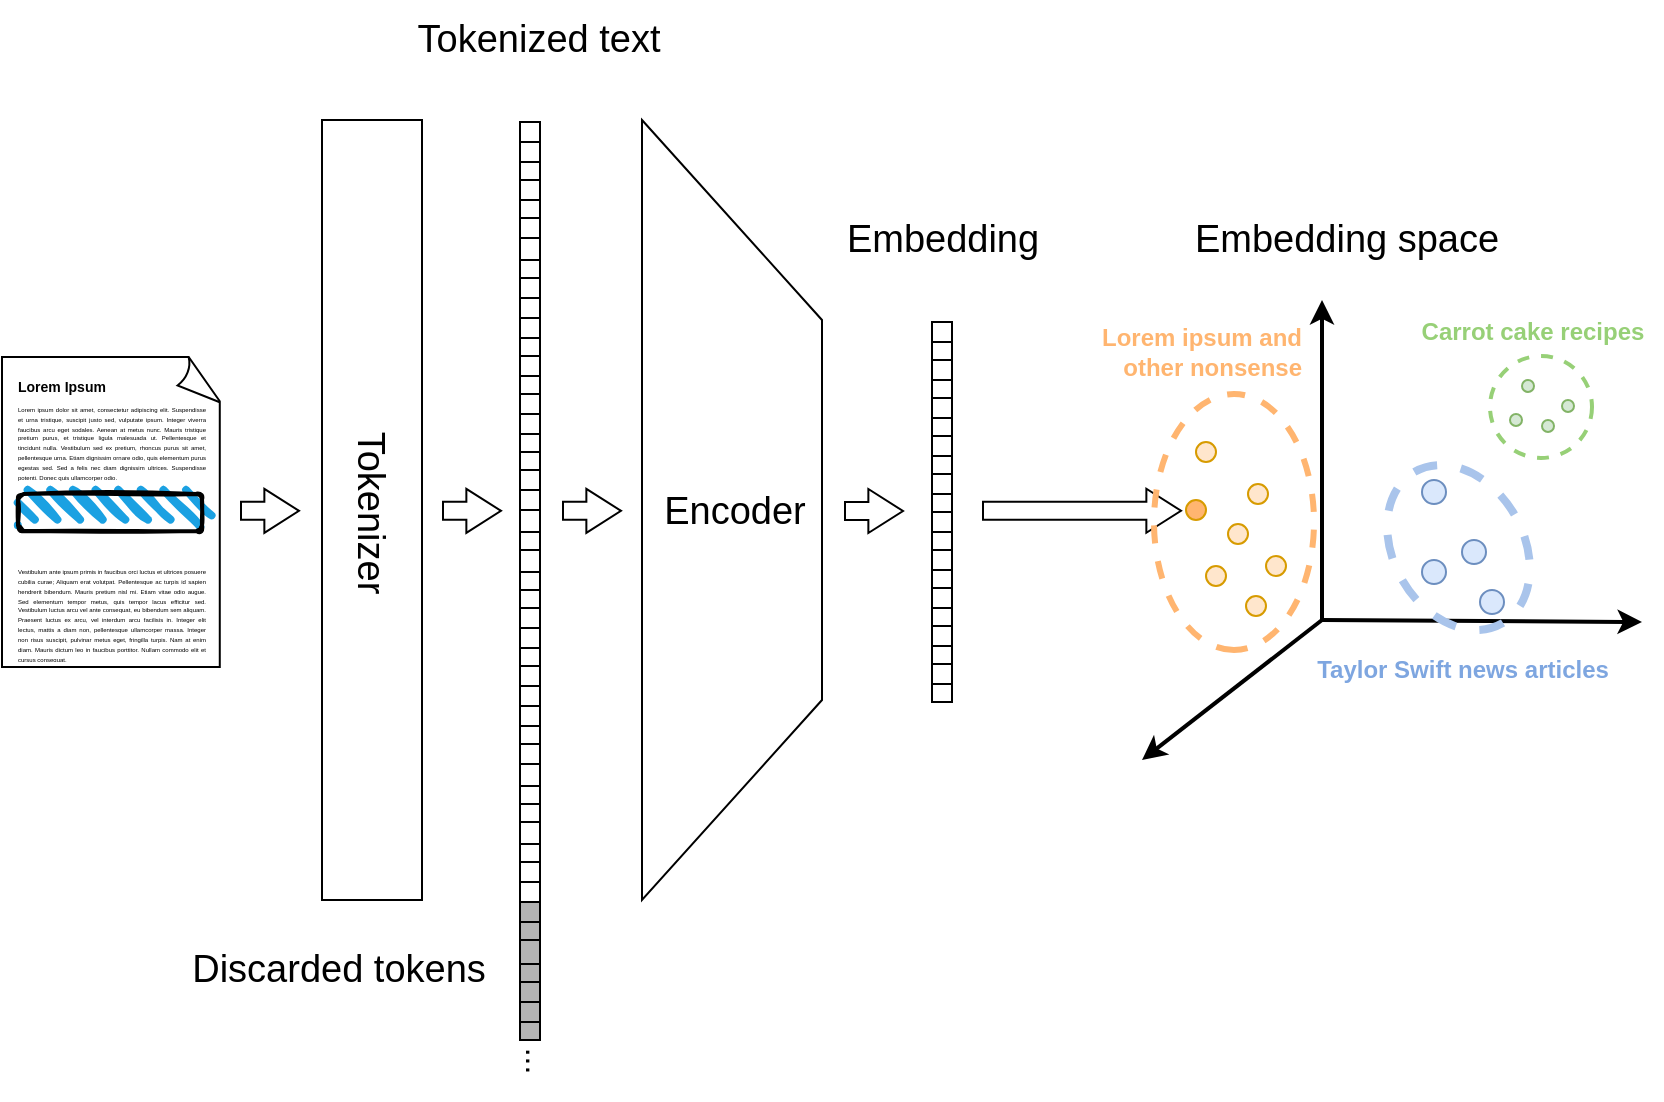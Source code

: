 <mxfile version="28.2.1">
  <diagram name="Page-1" id="63RkQB6hJiAMp5PNXHpP">
    <mxGraphModel dx="1408" dy="1123" grid="1" gridSize="10" guides="1" tooltips="1" connect="1" arrows="1" fold="1" page="1" pageScale="1" pageWidth="980" pageHeight="690" math="0" shadow="0">
      <root>
        <mxCell id="0" />
        <mxCell id="1" parent="0" />
        <mxCell id="D6EPefc00M1v3JbbzIcs-1" value="" style="shape=trapezoid;perimeter=trapezoidPerimeter;whiteSpace=wrap;html=1;fixedSize=1;rotation=90;size=100;" parent="1" vertex="1">
          <mxGeometry x="210" y="240" width="390" height="90" as="geometry" />
        </mxCell>
        <mxCell id="D6EPefc00M1v3JbbzIcs-21" value="" style="shape=table;startSize=0;container=1;collapsible=0;childLayout=tableLayout;" parent="1" vertex="1">
          <mxGeometry x="505" y="191" width="10" height="190" as="geometry" />
        </mxCell>
        <mxCell id="D6EPefc00M1v3JbbzIcs-22" value="" style="shape=tableRow;horizontal=0;startSize=0;swimlaneHead=0;swimlaneBody=0;strokeColor=inherit;top=0;left=0;bottom=0;right=0;collapsible=0;dropTarget=0;fillColor=none;points=[[0,0.5],[1,0.5]];portConstraint=eastwest;" parent="D6EPefc00M1v3JbbzIcs-21" vertex="1">
          <mxGeometry width="10" height="10" as="geometry" />
        </mxCell>
        <mxCell id="D6EPefc00M1v3JbbzIcs-23" value="" style="shape=partialRectangle;html=1;whiteSpace=wrap;connectable=0;strokeColor=inherit;overflow=hidden;fillColor=none;top=0;left=0;bottom=0;right=0;pointerEvents=1;" parent="D6EPefc00M1v3JbbzIcs-22" vertex="1">
          <mxGeometry width="10" height="10" as="geometry">
            <mxRectangle width="10" height="10" as="alternateBounds" />
          </mxGeometry>
        </mxCell>
        <mxCell id="D6EPefc00M1v3JbbzIcs-24" value="" style="shape=tableRow;horizontal=0;startSize=0;swimlaneHead=0;swimlaneBody=0;strokeColor=inherit;top=0;left=0;bottom=0;right=0;collapsible=0;dropTarget=0;fillColor=none;points=[[0,0.5],[1,0.5]];portConstraint=eastwest;" parent="D6EPefc00M1v3JbbzIcs-21" vertex="1">
          <mxGeometry y="10" width="10" height="9" as="geometry" />
        </mxCell>
        <mxCell id="D6EPefc00M1v3JbbzIcs-25" value="" style="shape=partialRectangle;html=1;whiteSpace=wrap;connectable=0;strokeColor=inherit;overflow=hidden;fillColor=none;top=0;left=0;bottom=0;right=0;pointerEvents=1;" parent="D6EPefc00M1v3JbbzIcs-24" vertex="1">
          <mxGeometry width="10" height="9" as="geometry">
            <mxRectangle width="10" height="9" as="alternateBounds" />
          </mxGeometry>
        </mxCell>
        <mxCell id="D6EPefc00M1v3JbbzIcs-26" value="" style="shape=tableRow;horizontal=0;startSize=0;swimlaneHead=0;swimlaneBody=0;strokeColor=inherit;top=0;left=0;bottom=0;right=0;collapsible=0;dropTarget=0;fillColor=none;points=[[0,0.5],[1,0.5]];portConstraint=eastwest;" parent="D6EPefc00M1v3JbbzIcs-21" vertex="1">
          <mxGeometry y="19" width="10" height="10" as="geometry" />
        </mxCell>
        <mxCell id="D6EPefc00M1v3JbbzIcs-27" value="" style="shape=partialRectangle;html=1;whiteSpace=wrap;connectable=0;strokeColor=inherit;overflow=hidden;fillColor=none;top=0;left=0;bottom=0;right=0;pointerEvents=1;" parent="D6EPefc00M1v3JbbzIcs-26" vertex="1">
          <mxGeometry width="10" height="10" as="geometry">
            <mxRectangle width="10" height="10" as="alternateBounds" />
          </mxGeometry>
        </mxCell>
        <mxCell id="D6EPefc00M1v3JbbzIcs-28" value="" style="shape=tableRow;horizontal=0;startSize=0;swimlaneHead=0;swimlaneBody=0;strokeColor=inherit;top=0;left=0;bottom=0;right=0;collapsible=0;dropTarget=0;fillColor=none;points=[[0,0.5],[1,0.5]];portConstraint=eastwest;" parent="D6EPefc00M1v3JbbzIcs-21" vertex="1">
          <mxGeometry y="29" width="10" height="9" as="geometry" />
        </mxCell>
        <mxCell id="D6EPefc00M1v3JbbzIcs-29" value="" style="shape=partialRectangle;html=1;whiteSpace=wrap;connectable=0;strokeColor=inherit;overflow=hidden;fillColor=none;top=0;left=0;bottom=0;right=0;pointerEvents=1;" parent="D6EPefc00M1v3JbbzIcs-28" vertex="1">
          <mxGeometry width="10" height="9" as="geometry">
            <mxRectangle width="10" height="9" as="alternateBounds" />
          </mxGeometry>
        </mxCell>
        <mxCell id="D6EPefc00M1v3JbbzIcs-30" value="" style="shape=tableRow;horizontal=0;startSize=0;swimlaneHead=0;swimlaneBody=0;strokeColor=inherit;top=0;left=0;bottom=0;right=0;collapsible=0;dropTarget=0;fillColor=none;points=[[0,0.5],[1,0.5]];portConstraint=eastwest;" parent="D6EPefc00M1v3JbbzIcs-21" vertex="1">
          <mxGeometry y="38" width="10" height="10" as="geometry" />
        </mxCell>
        <mxCell id="D6EPefc00M1v3JbbzIcs-31" value="" style="shape=partialRectangle;html=1;whiteSpace=wrap;connectable=0;strokeColor=inherit;overflow=hidden;fillColor=none;top=0;left=0;bottom=0;right=0;pointerEvents=1;" parent="D6EPefc00M1v3JbbzIcs-30" vertex="1">
          <mxGeometry width="10" height="10" as="geometry">
            <mxRectangle width="10" height="10" as="alternateBounds" />
          </mxGeometry>
        </mxCell>
        <mxCell id="D6EPefc00M1v3JbbzIcs-32" value="" style="shape=tableRow;horizontal=0;startSize=0;swimlaneHead=0;swimlaneBody=0;strokeColor=inherit;top=0;left=0;bottom=0;right=0;collapsible=0;dropTarget=0;fillColor=none;points=[[0,0.5],[1,0.5]];portConstraint=eastwest;" parent="D6EPefc00M1v3JbbzIcs-21" vertex="1">
          <mxGeometry y="48" width="10" height="9" as="geometry" />
        </mxCell>
        <mxCell id="D6EPefc00M1v3JbbzIcs-33" value="" style="shape=partialRectangle;html=1;whiteSpace=wrap;connectable=0;strokeColor=inherit;overflow=hidden;fillColor=none;top=0;left=0;bottom=0;right=0;pointerEvents=1;" parent="D6EPefc00M1v3JbbzIcs-32" vertex="1">
          <mxGeometry width="10" height="9" as="geometry">
            <mxRectangle width="10" height="9" as="alternateBounds" />
          </mxGeometry>
        </mxCell>
        <mxCell id="D6EPefc00M1v3JbbzIcs-34" value="" style="shape=tableRow;horizontal=0;startSize=0;swimlaneHead=0;swimlaneBody=0;strokeColor=inherit;top=0;left=0;bottom=0;right=0;collapsible=0;dropTarget=0;fillColor=none;points=[[0,0.5],[1,0.5]];portConstraint=eastwest;" parent="D6EPefc00M1v3JbbzIcs-21" vertex="1">
          <mxGeometry y="57" width="10" height="10" as="geometry" />
        </mxCell>
        <mxCell id="D6EPefc00M1v3JbbzIcs-35" value="" style="shape=partialRectangle;html=1;whiteSpace=wrap;connectable=0;strokeColor=inherit;overflow=hidden;fillColor=none;top=0;left=0;bottom=0;right=0;pointerEvents=1;" parent="D6EPefc00M1v3JbbzIcs-34" vertex="1">
          <mxGeometry width="10" height="10" as="geometry">
            <mxRectangle width="10" height="10" as="alternateBounds" />
          </mxGeometry>
        </mxCell>
        <mxCell id="D6EPefc00M1v3JbbzIcs-36" value="" style="shape=tableRow;horizontal=0;startSize=0;swimlaneHead=0;swimlaneBody=0;strokeColor=inherit;top=0;left=0;bottom=0;right=0;collapsible=0;dropTarget=0;fillColor=none;points=[[0,0.5],[1,0.5]];portConstraint=eastwest;" parent="D6EPefc00M1v3JbbzIcs-21" vertex="1">
          <mxGeometry y="67" width="10" height="9" as="geometry" />
        </mxCell>
        <mxCell id="D6EPefc00M1v3JbbzIcs-37" value="" style="shape=partialRectangle;html=1;whiteSpace=wrap;connectable=0;strokeColor=inherit;overflow=hidden;fillColor=none;top=0;left=0;bottom=0;right=0;pointerEvents=1;" parent="D6EPefc00M1v3JbbzIcs-36" vertex="1">
          <mxGeometry width="10" height="9" as="geometry">
            <mxRectangle width="10" height="9" as="alternateBounds" />
          </mxGeometry>
        </mxCell>
        <mxCell id="D6EPefc00M1v3JbbzIcs-38" value="" style="shape=tableRow;horizontal=0;startSize=0;swimlaneHead=0;swimlaneBody=0;strokeColor=inherit;top=0;left=0;bottom=0;right=0;collapsible=0;dropTarget=0;fillColor=none;points=[[0,0.5],[1,0.5]];portConstraint=eastwest;" parent="D6EPefc00M1v3JbbzIcs-21" vertex="1">
          <mxGeometry y="76" width="10" height="10" as="geometry" />
        </mxCell>
        <mxCell id="D6EPefc00M1v3JbbzIcs-39" value="" style="shape=partialRectangle;html=1;whiteSpace=wrap;connectable=0;strokeColor=inherit;overflow=hidden;fillColor=none;top=0;left=0;bottom=0;right=0;pointerEvents=1;" parent="D6EPefc00M1v3JbbzIcs-38" vertex="1">
          <mxGeometry width="10" height="10" as="geometry">
            <mxRectangle width="10" height="10" as="alternateBounds" />
          </mxGeometry>
        </mxCell>
        <mxCell id="D6EPefc00M1v3JbbzIcs-40" value="" style="shape=tableRow;horizontal=0;startSize=0;swimlaneHead=0;swimlaneBody=0;strokeColor=inherit;top=0;left=0;bottom=0;right=0;collapsible=0;dropTarget=0;fillColor=none;points=[[0,0.5],[1,0.5]];portConstraint=eastwest;" parent="D6EPefc00M1v3JbbzIcs-21" vertex="1">
          <mxGeometry y="86" width="10" height="9" as="geometry" />
        </mxCell>
        <mxCell id="D6EPefc00M1v3JbbzIcs-41" value="" style="shape=partialRectangle;html=1;whiteSpace=wrap;connectable=0;strokeColor=inherit;overflow=hidden;fillColor=none;top=0;left=0;bottom=0;right=0;pointerEvents=1;" parent="D6EPefc00M1v3JbbzIcs-40" vertex="1">
          <mxGeometry width="10" height="9" as="geometry">
            <mxRectangle width="10" height="9" as="alternateBounds" />
          </mxGeometry>
        </mxCell>
        <mxCell id="D6EPefc00M1v3JbbzIcs-42" value="" style="shape=tableRow;horizontal=0;startSize=0;swimlaneHead=0;swimlaneBody=0;strokeColor=inherit;top=0;left=0;bottom=0;right=0;collapsible=0;dropTarget=0;fillColor=none;points=[[0,0.5],[1,0.5]];portConstraint=eastwest;" parent="D6EPefc00M1v3JbbzIcs-21" vertex="1">
          <mxGeometry y="95" width="10" height="10" as="geometry" />
        </mxCell>
        <mxCell id="D6EPefc00M1v3JbbzIcs-43" value="" style="shape=partialRectangle;html=1;whiteSpace=wrap;connectable=0;strokeColor=inherit;overflow=hidden;fillColor=none;top=0;left=0;bottom=0;right=0;pointerEvents=1;" parent="D6EPefc00M1v3JbbzIcs-42" vertex="1">
          <mxGeometry width="10" height="10" as="geometry">
            <mxRectangle width="10" height="10" as="alternateBounds" />
          </mxGeometry>
        </mxCell>
        <mxCell id="D6EPefc00M1v3JbbzIcs-44" value="" style="shape=tableRow;horizontal=0;startSize=0;swimlaneHead=0;swimlaneBody=0;strokeColor=inherit;top=0;left=0;bottom=0;right=0;collapsible=0;dropTarget=0;fillColor=none;points=[[0,0.5],[1,0.5]];portConstraint=eastwest;" parent="D6EPefc00M1v3JbbzIcs-21" vertex="1">
          <mxGeometry y="105" width="10" height="9" as="geometry" />
        </mxCell>
        <mxCell id="D6EPefc00M1v3JbbzIcs-45" value="" style="shape=partialRectangle;html=1;whiteSpace=wrap;connectable=0;strokeColor=inherit;overflow=hidden;fillColor=none;top=0;left=0;bottom=0;right=0;pointerEvents=1;" parent="D6EPefc00M1v3JbbzIcs-44" vertex="1">
          <mxGeometry width="10" height="9" as="geometry">
            <mxRectangle width="10" height="9" as="alternateBounds" />
          </mxGeometry>
        </mxCell>
        <mxCell id="D6EPefc00M1v3JbbzIcs-46" value="" style="shape=tableRow;horizontal=0;startSize=0;swimlaneHead=0;swimlaneBody=0;strokeColor=inherit;top=0;left=0;bottom=0;right=0;collapsible=0;dropTarget=0;fillColor=none;points=[[0,0.5],[1,0.5]];portConstraint=eastwest;" parent="D6EPefc00M1v3JbbzIcs-21" vertex="1">
          <mxGeometry y="114" width="10" height="10" as="geometry" />
        </mxCell>
        <mxCell id="D6EPefc00M1v3JbbzIcs-47" value="" style="shape=partialRectangle;html=1;whiteSpace=wrap;connectable=0;strokeColor=inherit;overflow=hidden;fillColor=none;top=0;left=0;bottom=0;right=0;pointerEvents=1;" parent="D6EPefc00M1v3JbbzIcs-46" vertex="1">
          <mxGeometry width="10" height="10" as="geometry">
            <mxRectangle width="10" height="10" as="alternateBounds" />
          </mxGeometry>
        </mxCell>
        <mxCell id="D6EPefc00M1v3JbbzIcs-48" value="" style="shape=tableRow;horizontal=0;startSize=0;swimlaneHead=0;swimlaneBody=0;strokeColor=inherit;top=0;left=0;bottom=0;right=0;collapsible=0;dropTarget=0;fillColor=none;points=[[0,0.5],[1,0.5]];portConstraint=eastwest;" parent="D6EPefc00M1v3JbbzIcs-21" vertex="1">
          <mxGeometry y="124" width="10" height="9" as="geometry" />
        </mxCell>
        <mxCell id="D6EPefc00M1v3JbbzIcs-49" value="" style="shape=partialRectangle;html=1;whiteSpace=wrap;connectable=0;strokeColor=inherit;overflow=hidden;fillColor=none;top=0;left=0;bottom=0;right=0;pointerEvents=1;" parent="D6EPefc00M1v3JbbzIcs-48" vertex="1">
          <mxGeometry width="10" height="9" as="geometry">
            <mxRectangle width="10" height="9" as="alternateBounds" />
          </mxGeometry>
        </mxCell>
        <mxCell id="D6EPefc00M1v3JbbzIcs-50" value="" style="shape=tableRow;horizontal=0;startSize=0;swimlaneHead=0;swimlaneBody=0;strokeColor=inherit;top=0;left=0;bottom=0;right=0;collapsible=0;dropTarget=0;fillColor=none;points=[[0,0.5],[1,0.5]];portConstraint=eastwest;" parent="D6EPefc00M1v3JbbzIcs-21" vertex="1">
          <mxGeometry y="133" width="10" height="10" as="geometry" />
        </mxCell>
        <mxCell id="D6EPefc00M1v3JbbzIcs-51" value="" style="shape=partialRectangle;html=1;whiteSpace=wrap;connectable=0;strokeColor=inherit;overflow=hidden;fillColor=none;top=0;left=0;bottom=0;right=0;pointerEvents=1;" parent="D6EPefc00M1v3JbbzIcs-50" vertex="1">
          <mxGeometry width="10" height="10" as="geometry">
            <mxRectangle width="10" height="10" as="alternateBounds" />
          </mxGeometry>
        </mxCell>
        <mxCell id="D6EPefc00M1v3JbbzIcs-52" value="" style="shape=tableRow;horizontal=0;startSize=0;swimlaneHead=0;swimlaneBody=0;strokeColor=inherit;top=0;left=0;bottom=0;right=0;collapsible=0;dropTarget=0;fillColor=none;points=[[0,0.5],[1,0.5]];portConstraint=eastwest;" parent="D6EPefc00M1v3JbbzIcs-21" vertex="1">
          <mxGeometry y="143" width="10" height="9" as="geometry" />
        </mxCell>
        <mxCell id="D6EPefc00M1v3JbbzIcs-53" value="" style="shape=partialRectangle;html=1;whiteSpace=wrap;connectable=0;strokeColor=inherit;overflow=hidden;fillColor=none;top=0;left=0;bottom=0;right=0;pointerEvents=1;" parent="D6EPefc00M1v3JbbzIcs-52" vertex="1">
          <mxGeometry width="10" height="9" as="geometry">
            <mxRectangle width="10" height="9" as="alternateBounds" />
          </mxGeometry>
        </mxCell>
        <mxCell id="D6EPefc00M1v3JbbzIcs-54" value="" style="shape=tableRow;horizontal=0;startSize=0;swimlaneHead=0;swimlaneBody=0;strokeColor=inherit;top=0;left=0;bottom=0;right=0;collapsible=0;dropTarget=0;fillColor=none;points=[[0,0.5],[1,0.5]];portConstraint=eastwest;" parent="D6EPefc00M1v3JbbzIcs-21" vertex="1">
          <mxGeometry y="152" width="10" height="10" as="geometry" />
        </mxCell>
        <mxCell id="D6EPefc00M1v3JbbzIcs-55" value="" style="shape=partialRectangle;html=1;whiteSpace=wrap;connectable=0;strokeColor=inherit;overflow=hidden;fillColor=none;top=0;left=0;bottom=0;right=0;pointerEvents=1;" parent="D6EPefc00M1v3JbbzIcs-54" vertex="1">
          <mxGeometry width="10" height="10" as="geometry">
            <mxRectangle width="10" height="10" as="alternateBounds" />
          </mxGeometry>
        </mxCell>
        <mxCell id="D6EPefc00M1v3JbbzIcs-56" value="" style="shape=tableRow;horizontal=0;startSize=0;swimlaneHead=0;swimlaneBody=0;strokeColor=inherit;top=0;left=0;bottom=0;right=0;collapsible=0;dropTarget=0;fillColor=none;points=[[0,0.5],[1,0.5]];portConstraint=eastwest;" parent="D6EPefc00M1v3JbbzIcs-21" vertex="1">
          <mxGeometry y="162" width="10" height="9" as="geometry" />
        </mxCell>
        <mxCell id="D6EPefc00M1v3JbbzIcs-57" value="" style="shape=partialRectangle;html=1;whiteSpace=wrap;connectable=0;strokeColor=inherit;overflow=hidden;fillColor=none;top=0;left=0;bottom=0;right=0;pointerEvents=1;" parent="D6EPefc00M1v3JbbzIcs-56" vertex="1">
          <mxGeometry width="10" height="9" as="geometry">
            <mxRectangle width="10" height="9" as="alternateBounds" />
          </mxGeometry>
        </mxCell>
        <mxCell id="D6EPefc00M1v3JbbzIcs-58" value="" style="shape=tableRow;horizontal=0;startSize=0;swimlaneHead=0;swimlaneBody=0;strokeColor=inherit;top=0;left=0;bottom=0;right=0;collapsible=0;dropTarget=0;fillColor=none;points=[[0,0.5],[1,0.5]];portConstraint=eastwest;" parent="D6EPefc00M1v3JbbzIcs-21" vertex="1">
          <mxGeometry y="171" width="10" height="10" as="geometry" />
        </mxCell>
        <mxCell id="D6EPefc00M1v3JbbzIcs-59" value="" style="shape=partialRectangle;html=1;whiteSpace=wrap;connectable=0;strokeColor=inherit;overflow=hidden;fillColor=none;top=0;left=0;bottom=0;right=0;pointerEvents=1;" parent="D6EPefc00M1v3JbbzIcs-58" vertex="1">
          <mxGeometry width="10" height="10" as="geometry">
            <mxRectangle width="10" height="10" as="alternateBounds" />
          </mxGeometry>
        </mxCell>
        <mxCell id="D6EPefc00M1v3JbbzIcs-60" value="" style="shape=tableRow;horizontal=0;startSize=0;swimlaneHead=0;swimlaneBody=0;strokeColor=inherit;top=0;left=0;bottom=0;right=0;collapsible=0;dropTarget=0;fillColor=none;points=[[0,0.5],[1,0.5]];portConstraint=eastwest;" parent="D6EPefc00M1v3JbbzIcs-21" vertex="1">
          <mxGeometry y="181" width="10" height="9" as="geometry" />
        </mxCell>
        <mxCell id="D6EPefc00M1v3JbbzIcs-61" value="" style="shape=partialRectangle;html=1;whiteSpace=wrap;connectable=0;strokeColor=inherit;overflow=hidden;fillColor=none;top=0;left=0;bottom=0;right=0;pointerEvents=1;" parent="D6EPefc00M1v3JbbzIcs-60" vertex="1">
          <mxGeometry width="10" height="9" as="geometry">
            <mxRectangle width="10" height="9" as="alternateBounds" />
          </mxGeometry>
        </mxCell>
        <mxCell id="D6EPefc00M1v3JbbzIcs-62" value="&lt;div&gt;&lt;font style=&quot;font-size: 19px;&quot;&gt;Embedding&lt;/font&gt;&lt;/div&gt;" style="text;html=1;align=center;verticalAlign=middle;resizable=0;points=[];autosize=1;strokeColor=none;fillColor=none;" parent="1" vertex="1">
          <mxGeometry x="450" y="130" width="120" height="40" as="geometry" />
        </mxCell>
        <mxCell id="D6EPefc00M1v3JbbzIcs-63" value="&lt;font style=&quot;font-size: 19px;&quot;&gt;Encoder&lt;/font&gt;" style="text;html=1;align=center;verticalAlign=middle;resizable=0;points=[];autosize=1;strokeColor=none;fillColor=none;" parent="1" vertex="1">
          <mxGeometry x="361" y="266" width="90" height="40" as="geometry" />
        </mxCell>
        <mxCell id="D6EPefc00M1v3JbbzIcs-64" value="" style="shape=flexArrow;endArrow=classic;html=1;rounded=0;width=9;endSize=5.44;endWidth=12;" parent="1" edge="1">
          <mxGeometry width="50" height="50" relative="1" as="geometry">
            <mxPoint x="461" y="285.5" as="sourcePoint" />
            <mxPoint x="491" y="285.5" as="targetPoint" />
          </mxGeometry>
        </mxCell>
        <mxCell id="hwl1pWc82w8BFcPSDjfb-5" value="" style="group" vertex="1" connectable="0" parent="1">
          <mxGeometry x="40" y="208.5" width="110" height="155" as="geometry" />
        </mxCell>
        <mxCell id="hwl1pWc82w8BFcPSDjfb-1" value="" style="whiteSpace=wrap;html=1;shape=mxgraph.basic.document" vertex="1" parent="hwl1pWc82w8BFcPSDjfb-5">
          <mxGeometry width="110" height="155" as="geometry" />
        </mxCell>
        <mxCell id="hwl1pWc82w8BFcPSDjfb-3" value="&lt;div style=&quot;line-height: 30%;&quot;&gt;&lt;div align=&quot;justify&quot;&gt;&lt;font style=&quot;line-height: 30%; font-size: 7px;&quot;&gt;&lt;b&gt;Lorem Ipsum&lt;/b&gt;&lt;/font&gt;&lt;font style=&quot;line-height: 30%; font-size: 3px;&quot;&gt;&lt;font&gt;&lt;br&gt;&lt;br&gt;Lorem ipsum dolor sit amet, consectetur adipiscing elit. Suspendisse et urna tristique, suscipit justo sed, vulputate ipsum. Integer viverra faucibus arcu eget sodales. Aenean at metus nunc. Mauris tristique pretium purus, et tristique ligula malesuada ut. Pellentesque et tincidunt nulla. Vestibulum sed ex pretium, rhoncus purus sit amet, pellentesque urna. Etiam dignissim ornare odio, quis elementum purus egestas sed. Sed a felis nec diam dignissim ultrices. Suspendisse potenti. Donec quis ullamcorper odio.&lt;/font&gt;&lt;/font&gt;&lt;/div&gt;&lt;div align=&quot;justify&quot; style=&quot;line-height: 0%;&quot;&gt;&lt;font style=&quot;font-size: 3px;&quot;&gt;&lt;br&gt;&lt;/font&gt;&lt;/div&gt;&lt;div align=&quot;justify&quot; style=&quot;line-height: 0%;&quot;&gt;&lt;font style=&quot;font-size: 3px;&quot;&gt;&lt;br&gt;&lt;/font&gt;&lt;/div&gt;&lt;div align=&quot;justify&quot; style=&quot;line-height: 0%;&quot;&gt;&lt;font style=&quot;font-size: 3px;&quot;&gt;&lt;br&gt;&lt;/font&gt;&lt;/div&gt;&lt;div align=&quot;justify&quot; style=&quot;line-height: 0%;&quot;&gt;&lt;font style=&quot;font-size: 3px;&quot;&gt;&lt;br&gt;&lt;/font&gt;&lt;/div&gt;&lt;div align=&quot;justify&quot; style=&quot;line-height: 0%;&quot;&gt;&lt;font style=&quot;font-size: 3px;&quot;&gt;&lt;br&gt;&lt;/font&gt;&lt;/div&gt;&lt;div align=&quot;justify&quot; style=&quot;line-height: 0%;&quot;&gt;&lt;font style=&quot;font-size: 3px;&quot;&gt;&lt;br&gt;&lt;/font&gt;&lt;/div&gt;&lt;div align=&quot;justify&quot; style=&quot;line-height: 0%;&quot;&gt;&lt;font style=&quot;font-size: 3px;&quot;&gt;&lt;br&gt;&lt;/font&gt;&lt;/div&gt;&lt;div align=&quot;justify&quot; style=&quot;line-height: 0%;&quot;&gt;&lt;font style=&quot;font-size: 3px;&quot;&gt;&lt;br&gt;&lt;/font&gt;&lt;/div&gt;&lt;div align=&quot;justify&quot; style=&quot;line-height: 0%;&quot;&gt;&lt;font style=&quot;font-size: 3px;&quot;&gt;&lt;br&gt;&lt;/font&gt;&lt;/div&gt;&lt;div align=&quot;justify&quot; style=&quot;line-height: 0%;&quot;&gt;&lt;font style=&quot;font-size: 3px;&quot;&gt;&lt;br&gt;&lt;/font&gt;&lt;/div&gt;&lt;div align=&quot;justify&quot; style=&quot;line-height: 0%;&quot;&gt;&lt;font style=&quot;font-size: 3px;&quot;&gt;&lt;br&gt;&lt;/font&gt;&lt;/div&gt;&lt;div align=&quot;justify&quot; style=&quot;line-height: 0%;&quot;&gt;&lt;font style=&quot;font-size: 3px;&quot;&gt;&lt;br&gt;&lt;/font&gt;&lt;/div&gt;&lt;div align=&quot;justify&quot; style=&quot;line-height: 0%;&quot;&gt;&lt;font style=&quot;font-size: 3px;&quot;&gt;&lt;br&gt;&lt;/font&gt;&lt;/div&gt;&lt;div align=&quot;justify&quot; style=&quot;line-height: 0%;&quot;&gt;&lt;font style=&quot;font-size: 3px;&quot;&gt;&lt;br&gt;&lt;/font&gt;&lt;/div&gt;&lt;div align=&quot;justify&quot;&gt;&lt;font style=&quot;line-height: 30%; font-size: 3px;&quot;&gt;Vestibulum ante ipsum primis in faucibus orci luctus et ultrices posuere cubilia curae; Aliquam erat volutpat. Pellentesque ac turpis id sapien hendrerit bibendum. Mauris pretium nisl mi. Etiam vitae odio augue. Sed elementum tempor metus, quis tempor lacus efficitur sed. Vestibulum luctus arcu vel ante consequat, eu bibendum sem aliquam. Praesent luctus ex arcu, vel interdum arcu facilisis in. Integer elit lectus, mattis a diam non, pellentesque ullamcorper massa. Integer non risus suscipit, pulvinar metus eget, fringilla turpis. Nam at enim diam. Mauris dictum leo in faucibus porttitor. Nullam commodo elit et cursus consequat.&lt;/font&gt;&lt;/div&gt;&lt;/div&gt;" style="text;html=1;whiteSpace=wrap;overflow=hidden;rounded=0;spacing=0;" vertex="1" parent="hwl1pWc82w8BFcPSDjfb-5">
          <mxGeometry x="8" y="7" width="92" height="140" as="geometry" />
        </mxCell>
        <mxCell id="hwl1pWc82w8BFcPSDjfb-4" value="" style="rounded=1;whiteSpace=wrap;html=1;strokeWidth=2;fillWeight=4;hachureGap=8;hachureAngle=45;fillColor=#1ba1e2;sketch=1;" vertex="1" parent="hwl1pWc82w8BFcPSDjfb-5">
          <mxGeometry x="8" y="68.5" width="92" height="18.5" as="geometry" />
        </mxCell>
        <mxCell id="hwl1pWc82w8BFcPSDjfb-48" value="" style="rounded=0;whiteSpace=wrap;html=1;" vertex="1" parent="1">
          <mxGeometry x="200" y="90" width="50" height="390" as="geometry" />
        </mxCell>
        <mxCell id="hwl1pWc82w8BFcPSDjfb-168" value="&lt;font style=&quot;font-size: 19px;&quot;&gt;Tokenizer&lt;/font&gt;" style="text;html=1;align=center;verticalAlign=middle;resizable=0;points=[];autosize=1;strokeColor=none;fillColor=none;rotation=90;" vertex="1" parent="1">
          <mxGeometry x="174" y="266" width="100" height="40" as="geometry" />
        </mxCell>
        <mxCell id="hwl1pWc82w8BFcPSDjfb-221" value="" style="shape=flexArrow;endArrow=classic;html=1;rounded=0;width=9;endSize=5.44;endWidth=12;" edge="1" parent="1">
          <mxGeometry width="50" height="50" relative="1" as="geometry">
            <mxPoint x="159" y="285.41" as="sourcePoint" />
            <mxPoint x="189" y="285.41" as="targetPoint" />
          </mxGeometry>
        </mxCell>
        <mxCell id="hwl1pWc82w8BFcPSDjfb-222" value="" style="group" vertex="1" connectable="0" parent="1">
          <mxGeometry x="293" y="91" width="30" height="489" as="geometry" />
        </mxCell>
        <mxCell id="hwl1pWc82w8BFcPSDjfb-49" value="" style="shape=table;startSize=0;container=1;collapsible=0;childLayout=tableLayout;" vertex="1" parent="hwl1pWc82w8BFcPSDjfb-222">
          <mxGeometry x="6" width="10" height="390" as="geometry" />
        </mxCell>
        <mxCell id="hwl1pWc82w8BFcPSDjfb-50" value="" style="shape=tableRow;horizontal=0;startSize=0;swimlaneHead=0;swimlaneBody=0;strokeColor=inherit;top=0;left=0;bottom=0;right=0;collapsible=0;dropTarget=0;fillColor=none;points=[[0,0.5],[1,0.5]];portConstraint=eastwest;" vertex="1" parent="hwl1pWc82w8BFcPSDjfb-49">
          <mxGeometry width="10" height="10" as="geometry" />
        </mxCell>
        <mxCell id="hwl1pWc82w8BFcPSDjfb-51" value="" style="shape=partialRectangle;html=1;whiteSpace=wrap;connectable=0;strokeColor=inherit;overflow=hidden;fillColor=none;top=0;left=0;bottom=0;right=0;pointerEvents=1;" vertex="1" parent="hwl1pWc82w8BFcPSDjfb-50">
          <mxGeometry width="10" height="10" as="geometry">
            <mxRectangle width="10" height="10" as="alternateBounds" />
          </mxGeometry>
        </mxCell>
        <mxCell id="hwl1pWc82w8BFcPSDjfb-52" value="" style="shape=tableRow;horizontal=0;startSize=0;swimlaneHead=0;swimlaneBody=0;strokeColor=inherit;top=0;left=0;bottom=0;right=0;collapsible=0;dropTarget=0;fillColor=none;points=[[0,0.5],[1,0.5]];portConstraint=eastwest;" vertex="1" parent="hwl1pWc82w8BFcPSDjfb-49">
          <mxGeometry y="10" width="10" height="10" as="geometry" />
        </mxCell>
        <mxCell id="hwl1pWc82w8BFcPSDjfb-53" value="" style="shape=partialRectangle;html=1;whiteSpace=wrap;connectable=0;strokeColor=inherit;overflow=hidden;fillColor=none;top=0;left=0;bottom=0;right=0;pointerEvents=1;" vertex="1" parent="hwl1pWc82w8BFcPSDjfb-52">
          <mxGeometry width="10" height="10" as="geometry">
            <mxRectangle width="10" height="10" as="alternateBounds" />
          </mxGeometry>
        </mxCell>
        <mxCell id="hwl1pWc82w8BFcPSDjfb-54" value="" style="shape=tableRow;horizontal=0;startSize=0;swimlaneHead=0;swimlaneBody=0;strokeColor=inherit;top=0;left=0;bottom=0;right=0;collapsible=0;dropTarget=0;fillColor=none;points=[[0,0.5],[1,0.5]];portConstraint=eastwest;" vertex="1" parent="hwl1pWc82w8BFcPSDjfb-49">
          <mxGeometry y="20" width="10" height="9" as="geometry" />
        </mxCell>
        <mxCell id="hwl1pWc82w8BFcPSDjfb-55" value="" style="shape=partialRectangle;html=1;whiteSpace=wrap;connectable=0;strokeColor=inherit;overflow=hidden;fillColor=none;top=0;left=0;bottom=0;right=0;pointerEvents=1;" vertex="1" parent="hwl1pWc82w8BFcPSDjfb-54">
          <mxGeometry width="10" height="9" as="geometry">
            <mxRectangle width="10" height="9" as="alternateBounds" />
          </mxGeometry>
        </mxCell>
        <mxCell id="hwl1pWc82w8BFcPSDjfb-56" value="" style="shape=tableRow;horizontal=0;startSize=0;swimlaneHead=0;swimlaneBody=0;strokeColor=inherit;top=0;left=0;bottom=0;right=0;collapsible=0;dropTarget=0;fillColor=none;points=[[0,0.5],[1,0.5]];portConstraint=eastwest;" vertex="1" parent="hwl1pWc82w8BFcPSDjfb-49">
          <mxGeometry y="29" width="10" height="10" as="geometry" />
        </mxCell>
        <mxCell id="hwl1pWc82w8BFcPSDjfb-57" value="" style="shape=partialRectangle;html=1;whiteSpace=wrap;connectable=0;strokeColor=inherit;overflow=hidden;fillColor=none;top=0;left=0;bottom=0;right=0;pointerEvents=1;" vertex="1" parent="hwl1pWc82w8BFcPSDjfb-56">
          <mxGeometry width="10" height="10" as="geometry">
            <mxRectangle width="10" height="10" as="alternateBounds" />
          </mxGeometry>
        </mxCell>
        <mxCell id="hwl1pWc82w8BFcPSDjfb-58" value="" style="shape=tableRow;horizontal=0;startSize=0;swimlaneHead=0;swimlaneBody=0;strokeColor=inherit;top=0;left=0;bottom=0;right=0;collapsible=0;dropTarget=0;fillColor=none;points=[[0,0.5],[1,0.5]];portConstraint=eastwest;" vertex="1" parent="hwl1pWc82w8BFcPSDjfb-49">
          <mxGeometry y="39" width="10" height="9" as="geometry" />
        </mxCell>
        <mxCell id="hwl1pWc82w8BFcPSDjfb-59" value="" style="shape=partialRectangle;html=1;whiteSpace=wrap;connectable=0;strokeColor=inherit;overflow=hidden;fillColor=none;top=0;left=0;bottom=0;right=0;pointerEvents=1;" vertex="1" parent="hwl1pWc82w8BFcPSDjfb-58">
          <mxGeometry width="10" height="9" as="geometry">
            <mxRectangle width="10" height="9" as="alternateBounds" />
          </mxGeometry>
        </mxCell>
        <mxCell id="hwl1pWc82w8BFcPSDjfb-60" value="" style="shape=tableRow;horizontal=0;startSize=0;swimlaneHead=0;swimlaneBody=0;strokeColor=inherit;top=0;left=0;bottom=0;right=0;collapsible=0;dropTarget=0;fillColor=none;points=[[0,0.5],[1,0.5]];portConstraint=eastwest;" vertex="1" parent="hwl1pWc82w8BFcPSDjfb-49">
          <mxGeometry y="48" width="10" height="10" as="geometry" />
        </mxCell>
        <mxCell id="hwl1pWc82w8BFcPSDjfb-61" value="" style="shape=partialRectangle;html=1;whiteSpace=wrap;connectable=0;strokeColor=inherit;overflow=hidden;fillColor=none;top=0;left=0;bottom=0;right=0;pointerEvents=1;" vertex="1" parent="hwl1pWc82w8BFcPSDjfb-60">
          <mxGeometry width="10" height="10" as="geometry">
            <mxRectangle width="10" height="10" as="alternateBounds" />
          </mxGeometry>
        </mxCell>
        <mxCell id="hwl1pWc82w8BFcPSDjfb-62" value="" style="shape=tableRow;horizontal=0;startSize=0;swimlaneHead=0;swimlaneBody=0;strokeColor=inherit;top=0;left=0;bottom=0;right=0;collapsible=0;dropTarget=0;fillColor=none;points=[[0,0.5],[1,0.5]];portConstraint=eastwest;" vertex="1" parent="hwl1pWc82w8BFcPSDjfb-49">
          <mxGeometry y="58" width="10" height="11" as="geometry" />
        </mxCell>
        <mxCell id="hwl1pWc82w8BFcPSDjfb-63" value="" style="shape=partialRectangle;html=1;whiteSpace=wrap;connectable=0;strokeColor=inherit;overflow=hidden;fillColor=none;top=0;left=0;bottom=0;right=0;pointerEvents=1;" vertex="1" parent="hwl1pWc82w8BFcPSDjfb-62">
          <mxGeometry width="10" height="11" as="geometry">
            <mxRectangle width="10" height="11" as="alternateBounds" />
          </mxGeometry>
        </mxCell>
        <mxCell id="hwl1pWc82w8BFcPSDjfb-64" value="" style="shape=tableRow;horizontal=0;startSize=0;swimlaneHead=0;swimlaneBody=0;strokeColor=inherit;top=0;left=0;bottom=0;right=0;collapsible=0;dropTarget=0;fillColor=none;points=[[0,0.5],[1,0.5]];portConstraint=eastwest;" vertex="1" parent="hwl1pWc82w8BFcPSDjfb-49">
          <mxGeometry y="69" width="10" height="9" as="geometry" />
        </mxCell>
        <mxCell id="hwl1pWc82w8BFcPSDjfb-65" value="" style="shape=partialRectangle;html=1;whiteSpace=wrap;connectable=0;strokeColor=inherit;overflow=hidden;fillColor=none;top=0;left=0;bottom=0;right=0;pointerEvents=1;" vertex="1" parent="hwl1pWc82w8BFcPSDjfb-64">
          <mxGeometry width="10" height="9" as="geometry">
            <mxRectangle width="10" height="9" as="alternateBounds" />
          </mxGeometry>
        </mxCell>
        <mxCell id="hwl1pWc82w8BFcPSDjfb-66" value="" style="shape=tableRow;horizontal=0;startSize=0;swimlaneHead=0;swimlaneBody=0;strokeColor=inherit;top=0;left=0;bottom=0;right=0;collapsible=0;dropTarget=0;fillColor=none;points=[[0,0.5],[1,0.5]];portConstraint=eastwest;" vertex="1" parent="hwl1pWc82w8BFcPSDjfb-49">
          <mxGeometry y="78" width="10" height="10" as="geometry" />
        </mxCell>
        <mxCell id="hwl1pWc82w8BFcPSDjfb-67" value="" style="shape=partialRectangle;html=1;whiteSpace=wrap;connectable=0;strokeColor=inherit;overflow=hidden;fillColor=none;top=0;left=0;bottom=0;right=0;pointerEvents=1;" vertex="1" parent="hwl1pWc82w8BFcPSDjfb-66">
          <mxGeometry width="10" height="10" as="geometry">
            <mxRectangle width="10" height="10" as="alternateBounds" />
          </mxGeometry>
        </mxCell>
        <mxCell id="hwl1pWc82w8BFcPSDjfb-68" value="" style="shape=tableRow;horizontal=0;startSize=0;swimlaneHead=0;swimlaneBody=0;strokeColor=inherit;top=0;left=0;bottom=0;right=0;collapsible=0;dropTarget=0;fillColor=none;points=[[0,0.5],[1,0.5]];portConstraint=eastwest;" vertex="1" parent="hwl1pWc82w8BFcPSDjfb-49">
          <mxGeometry y="88" width="10" height="10" as="geometry" />
        </mxCell>
        <mxCell id="hwl1pWc82w8BFcPSDjfb-69" value="" style="shape=partialRectangle;html=1;whiteSpace=wrap;connectable=0;strokeColor=inherit;overflow=hidden;fillColor=none;top=0;left=0;bottom=0;right=0;pointerEvents=1;" vertex="1" parent="hwl1pWc82w8BFcPSDjfb-68">
          <mxGeometry width="10" height="10" as="geometry">
            <mxRectangle width="10" height="10" as="alternateBounds" />
          </mxGeometry>
        </mxCell>
        <mxCell id="hwl1pWc82w8BFcPSDjfb-70" value="" style="shape=tableRow;horizontal=0;startSize=0;swimlaneHead=0;swimlaneBody=0;strokeColor=inherit;top=0;left=0;bottom=0;right=0;collapsible=0;dropTarget=0;fillColor=none;points=[[0,0.5],[1,0.5]];portConstraint=eastwest;" vertex="1" parent="hwl1pWc82w8BFcPSDjfb-49">
          <mxGeometry y="98" width="10" height="10" as="geometry" />
        </mxCell>
        <mxCell id="hwl1pWc82w8BFcPSDjfb-71" value="" style="shape=partialRectangle;html=1;whiteSpace=wrap;connectable=0;strokeColor=inherit;overflow=hidden;fillColor=none;top=0;left=0;bottom=0;right=0;pointerEvents=1;" vertex="1" parent="hwl1pWc82w8BFcPSDjfb-70">
          <mxGeometry width="10" height="10" as="geometry">
            <mxRectangle width="10" height="10" as="alternateBounds" />
          </mxGeometry>
        </mxCell>
        <mxCell id="hwl1pWc82w8BFcPSDjfb-72" value="" style="shape=tableRow;horizontal=0;startSize=0;swimlaneHead=0;swimlaneBody=0;strokeColor=inherit;top=0;left=0;bottom=0;right=0;collapsible=0;dropTarget=0;fillColor=none;points=[[0,0.5],[1,0.5]];portConstraint=eastwest;" vertex="1" parent="hwl1pWc82w8BFcPSDjfb-49">
          <mxGeometry y="108" width="10" height="9" as="geometry" />
        </mxCell>
        <mxCell id="hwl1pWc82w8BFcPSDjfb-73" value="" style="shape=partialRectangle;html=1;whiteSpace=wrap;connectable=0;strokeColor=inherit;overflow=hidden;fillColor=none;top=0;left=0;bottom=0;right=0;pointerEvents=1;" vertex="1" parent="hwl1pWc82w8BFcPSDjfb-72">
          <mxGeometry width="10" height="9" as="geometry">
            <mxRectangle width="10" height="9" as="alternateBounds" />
          </mxGeometry>
        </mxCell>
        <mxCell id="hwl1pWc82w8BFcPSDjfb-74" value="" style="shape=tableRow;horizontal=0;startSize=0;swimlaneHead=0;swimlaneBody=0;strokeColor=inherit;top=0;left=0;bottom=0;right=0;collapsible=0;dropTarget=0;fillColor=none;points=[[0,0.5],[1,0.5]];portConstraint=eastwest;" vertex="1" parent="hwl1pWc82w8BFcPSDjfb-49">
          <mxGeometry y="117" width="10" height="10" as="geometry" />
        </mxCell>
        <mxCell id="hwl1pWc82w8BFcPSDjfb-75" value="" style="shape=partialRectangle;html=1;whiteSpace=wrap;connectable=0;strokeColor=inherit;overflow=hidden;fillColor=none;top=0;left=0;bottom=0;right=0;pointerEvents=1;" vertex="1" parent="hwl1pWc82w8BFcPSDjfb-74">
          <mxGeometry width="10" height="10" as="geometry">
            <mxRectangle width="10" height="10" as="alternateBounds" />
          </mxGeometry>
        </mxCell>
        <mxCell id="hwl1pWc82w8BFcPSDjfb-76" value="" style="shape=tableRow;horizontal=0;startSize=0;swimlaneHead=0;swimlaneBody=0;strokeColor=inherit;top=0;left=0;bottom=0;right=0;collapsible=0;dropTarget=0;fillColor=none;points=[[0,0.5],[1,0.5]];portConstraint=eastwest;" vertex="1" parent="hwl1pWc82w8BFcPSDjfb-49">
          <mxGeometry y="127" width="10" height="9" as="geometry" />
        </mxCell>
        <mxCell id="hwl1pWc82w8BFcPSDjfb-77" value="" style="shape=partialRectangle;html=1;whiteSpace=wrap;connectable=0;strokeColor=inherit;overflow=hidden;fillColor=none;top=0;left=0;bottom=0;right=0;pointerEvents=1;" vertex="1" parent="hwl1pWc82w8BFcPSDjfb-76">
          <mxGeometry width="10" height="9" as="geometry">
            <mxRectangle width="10" height="9" as="alternateBounds" />
          </mxGeometry>
        </mxCell>
        <mxCell id="hwl1pWc82w8BFcPSDjfb-78" value="" style="shape=tableRow;horizontal=0;startSize=0;swimlaneHead=0;swimlaneBody=0;strokeColor=inherit;top=0;left=0;bottom=0;right=0;collapsible=0;dropTarget=0;fillColor=none;points=[[0,0.5],[1,0.5]];portConstraint=eastwest;" vertex="1" parent="hwl1pWc82w8BFcPSDjfb-49">
          <mxGeometry y="136" width="10" height="10" as="geometry" />
        </mxCell>
        <mxCell id="hwl1pWc82w8BFcPSDjfb-79" value="" style="shape=partialRectangle;html=1;whiteSpace=wrap;connectable=0;strokeColor=inherit;overflow=hidden;fillColor=none;top=0;left=0;bottom=0;right=0;pointerEvents=1;" vertex="1" parent="hwl1pWc82w8BFcPSDjfb-78">
          <mxGeometry width="10" height="10" as="geometry">
            <mxRectangle width="10" height="10" as="alternateBounds" />
          </mxGeometry>
        </mxCell>
        <mxCell id="hwl1pWc82w8BFcPSDjfb-80" value="" style="shape=tableRow;horizontal=0;startSize=0;swimlaneHead=0;swimlaneBody=0;strokeColor=inherit;top=0;left=0;bottom=0;right=0;collapsible=0;dropTarget=0;fillColor=none;points=[[0,0.5],[1,0.5]];portConstraint=eastwest;" vertex="1" parent="hwl1pWc82w8BFcPSDjfb-49">
          <mxGeometry y="146" width="10" height="10" as="geometry" />
        </mxCell>
        <mxCell id="hwl1pWc82w8BFcPSDjfb-81" value="" style="shape=partialRectangle;html=1;whiteSpace=wrap;connectable=0;strokeColor=inherit;overflow=hidden;fillColor=none;top=0;left=0;bottom=0;right=0;pointerEvents=1;" vertex="1" parent="hwl1pWc82w8BFcPSDjfb-80">
          <mxGeometry width="10" height="10" as="geometry">
            <mxRectangle width="10" height="10" as="alternateBounds" />
          </mxGeometry>
        </mxCell>
        <mxCell id="hwl1pWc82w8BFcPSDjfb-82" value="" style="shape=tableRow;horizontal=0;startSize=0;swimlaneHead=0;swimlaneBody=0;strokeColor=inherit;top=0;left=0;bottom=0;right=0;collapsible=0;dropTarget=0;fillColor=none;points=[[0,0.5],[1,0.5]];portConstraint=eastwest;" vertex="1" parent="hwl1pWc82w8BFcPSDjfb-49">
          <mxGeometry y="156" width="10" height="9" as="geometry" />
        </mxCell>
        <mxCell id="hwl1pWc82w8BFcPSDjfb-83" value="" style="shape=partialRectangle;html=1;whiteSpace=wrap;connectable=0;strokeColor=inherit;overflow=hidden;fillColor=none;top=0;left=0;bottom=0;right=0;pointerEvents=1;" vertex="1" parent="hwl1pWc82w8BFcPSDjfb-82">
          <mxGeometry width="10" height="9" as="geometry">
            <mxRectangle width="10" height="9" as="alternateBounds" />
          </mxGeometry>
        </mxCell>
        <mxCell id="hwl1pWc82w8BFcPSDjfb-84" value="" style="shape=tableRow;horizontal=0;startSize=0;swimlaneHead=0;swimlaneBody=0;strokeColor=inherit;top=0;left=0;bottom=0;right=0;collapsible=0;dropTarget=0;fillColor=none;points=[[0,0.5],[1,0.5]];portConstraint=eastwest;" vertex="1" parent="hwl1pWc82w8BFcPSDjfb-49">
          <mxGeometry y="165" width="10" height="9" as="geometry" />
        </mxCell>
        <mxCell id="hwl1pWc82w8BFcPSDjfb-85" value="" style="shape=partialRectangle;html=1;whiteSpace=wrap;connectable=0;strokeColor=inherit;overflow=hidden;fillColor=none;top=0;left=0;bottom=0;right=0;pointerEvents=1;" vertex="1" parent="hwl1pWc82w8BFcPSDjfb-84">
          <mxGeometry width="10" height="9" as="geometry">
            <mxRectangle width="10" height="9" as="alternateBounds" />
          </mxGeometry>
        </mxCell>
        <mxCell id="hwl1pWc82w8BFcPSDjfb-86" value="" style="shape=tableRow;horizontal=0;startSize=0;swimlaneHead=0;swimlaneBody=0;strokeColor=inherit;top=0;left=0;bottom=0;right=0;collapsible=0;dropTarget=0;fillColor=none;points=[[0,0.5],[1,0.5]];portConstraint=eastwest;" vertex="1" parent="hwl1pWc82w8BFcPSDjfb-49">
          <mxGeometry y="174" width="10" height="10" as="geometry" />
        </mxCell>
        <mxCell id="hwl1pWc82w8BFcPSDjfb-87" value="" style="shape=partialRectangle;html=1;whiteSpace=wrap;connectable=0;strokeColor=inherit;overflow=hidden;fillColor=none;top=0;left=0;bottom=0;right=0;pointerEvents=1;" vertex="1" parent="hwl1pWc82w8BFcPSDjfb-86">
          <mxGeometry width="10" height="10" as="geometry">
            <mxRectangle width="10" height="10" as="alternateBounds" />
          </mxGeometry>
        </mxCell>
        <mxCell id="hwl1pWc82w8BFcPSDjfb-88" value="" style="shape=tableRow;horizontal=0;startSize=0;swimlaneHead=0;swimlaneBody=0;strokeColor=inherit;top=0;left=0;bottom=0;right=0;collapsible=0;dropTarget=0;fillColor=none;points=[[0,0.5],[1,0.5]];portConstraint=eastwest;" vertex="1" parent="hwl1pWc82w8BFcPSDjfb-49">
          <mxGeometry y="184" width="10" height="10" as="geometry" />
        </mxCell>
        <mxCell id="hwl1pWc82w8BFcPSDjfb-89" value="" style="shape=partialRectangle;html=1;whiteSpace=wrap;connectable=0;strokeColor=inherit;overflow=hidden;fillColor=none;top=0;left=0;bottom=0;right=0;pointerEvents=1;" vertex="1" parent="hwl1pWc82w8BFcPSDjfb-88">
          <mxGeometry width="10" height="10" as="geometry">
            <mxRectangle width="10" height="10" as="alternateBounds" />
          </mxGeometry>
        </mxCell>
        <mxCell id="hwl1pWc82w8BFcPSDjfb-92" style="shape=tableRow;horizontal=0;startSize=0;swimlaneHead=0;swimlaneBody=0;strokeColor=inherit;top=0;left=0;bottom=0;right=0;collapsible=0;dropTarget=0;fillColor=none;points=[[0,0.5],[1,0.5]];portConstraint=eastwest;" vertex="1" parent="hwl1pWc82w8BFcPSDjfb-49">
          <mxGeometry y="194" width="10" height="11" as="geometry" />
        </mxCell>
        <mxCell id="hwl1pWc82w8BFcPSDjfb-93" style="shape=partialRectangle;html=1;whiteSpace=wrap;connectable=0;strokeColor=inherit;overflow=hidden;fillColor=none;top=0;left=0;bottom=0;right=0;pointerEvents=1;" vertex="1" parent="hwl1pWc82w8BFcPSDjfb-92">
          <mxGeometry width="10" height="11" as="geometry">
            <mxRectangle width="10" height="11" as="alternateBounds" />
          </mxGeometry>
        </mxCell>
        <mxCell id="hwl1pWc82w8BFcPSDjfb-90" style="shape=tableRow;horizontal=0;startSize=0;swimlaneHead=0;swimlaneBody=0;strokeColor=inherit;top=0;left=0;bottom=0;right=0;collapsible=0;dropTarget=0;fillColor=none;points=[[0,0.5],[1,0.5]];portConstraint=eastwest;" vertex="1" parent="hwl1pWc82w8BFcPSDjfb-49">
          <mxGeometry y="205" width="10" height="9" as="geometry" />
        </mxCell>
        <mxCell id="hwl1pWc82w8BFcPSDjfb-91" style="shape=partialRectangle;html=1;whiteSpace=wrap;connectable=0;strokeColor=inherit;overflow=hidden;fillColor=none;top=0;left=0;bottom=0;right=0;pointerEvents=1;" vertex="1" parent="hwl1pWc82w8BFcPSDjfb-90">
          <mxGeometry width="10" height="9" as="geometry">
            <mxRectangle width="10" height="9" as="alternateBounds" />
          </mxGeometry>
        </mxCell>
        <mxCell id="hwl1pWc82w8BFcPSDjfb-94" style="shape=tableRow;horizontal=0;startSize=0;swimlaneHead=0;swimlaneBody=0;strokeColor=inherit;top=0;left=0;bottom=0;right=0;collapsible=0;dropTarget=0;fillColor=none;points=[[0,0.5],[1,0.5]];portConstraint=eastwest;" vertex="1" parent="hwl1pWc82w8BFcPSDjfb-49">
          <mxGeometry y="214" width="10" height="11" as="geometry" />
        </mxCell>
        <mxCell id="hwl1pWc82w8BFcPSDjfb-95" style="shape=partialRectangle;html=1;whiteSpace=wrap;connectable=0;strokeColor=inherit;overflow=hidden;fillColor=none;top=0;left=0;bottom=0;right=0;pointerEvents=1;" vertex="1" parent="hwl1pWc82w8BFcPSDjfb-94">
          <mxGeometry width="10" height="11" as="geometry">
            <mxRectangle width="10" height="11" as="alternateBounds" />
          </mxGeometry>
        </mxCell>
        <mxCell id="hwl1pWc82w8BFcPSDjfb-96" style="shape=tableRow;horizontal=0;startSize=0;swimlaneHead=0;swimlaneBody=0;strokeColor=inherit;top=0;left=0;bottom=0;right=0;collapsible=0;dropTarget=0;fillColor=none;points=[[0,0.5],[1,0.5]];portConstraint=eastwest;" vertex="1" parent="hwl1pWc82w8BFcPSDjfb-49">
          <mxGeometry y="225" width="10" height="9" as="geometry" />
        </mxCell>
        <mxCell id="hwl1pWc82w8BFcPSDjfb-97" style="shape=partialRectangle;html=1;whiteSpace=wrap;connectable=0;strokeColor=inherit;overflow=hidden;fillColor=none;top=0;left=0;bottom=0;right=0;pointerEvents=1;" vertex="1" parent="hwl1pWc82w8BFcPSDjfb-96">
          <mxGeometry width="10" height="9" as="geometry">
            <mxRectangle width="10" height="9" as="alternateBounds" />
          </mxGeometry>
        </mxCell>
        <mxCell id="hwl1pWc82w8BFcPSDjfb-98" style="shape=tableRow;horizontal=0;startSize=0;swimlaneHead=0;swimlaneBody=0;strokeColor=inherit;top=0;left=0;bottom=0;right=0;collapsible=0;dropTarget=0;fillColor=none;points=[[0,0.5],[1,0.5]];portConstraint=eastwest;" vertex="1" parent="hwl1pWc82w8BFcPSDjfb-49">
          <mxGeometry y="234" width="10" height="9" as="geometry" />
        </mxCell>
        <mxCell id="hwl1pWc82w8BFcPSDjfb-99" style="shape=partialRectangle;html=1;whiteSpace=wrap;connectable=0;strokeColor=inherit;overflow=hidden;fillColor=none;top=0;left=0;bottom=0;right=0;pointerEvents=1;" vertex="1" parent="hwl1pWc82w8BFcPSDjfb-98">
          <mxGeometry width="10" height="9" as="geometry">
            <mxRectangle width="10" height="9" as="alternateBounds" />
          </mxGeometry>
        </mxCell>
        <mxCell id="hwl1pWc82w8BFcPSDjfb-100" style="shape=tableRow;horizontal=0;startSize=0;swimlaneHead=0;swimlaneBody=0;strokeColor=inherit;top=0;left=0;bottom=0;right=0;collapsible=0;dropTarget=0;fillColor=none;points=[[0,0.5],[1,0.5]];portConstraint=eastwest;" vertex="1" parent="hwl1pWc82w8BFcPSDjfb-49">
          <mxGeometry y="243" width="10" height="10" as="geometry" />
        </mxCell>
        <mxCell id="hwl1pWc82w8BFcPSDjfb-101" style="shape=partialRectangle;html=1;whiteSpace=wrap;connectable=0;strokeColor=inherit;overflow=hidden;fillColor=none;top=0;left=0;bottom=0;right=0;pointerEvents=1;" vertex="1" parent="hwl1pWc82w8BFcPSDjfb-100">
          <mxGeometry width="10" height="10" as="geometry">
            <mxRectangle width="10" height="10" as="alternateBounds" />
          </mxGeometry>
        </mxCell>
        <mxCell id="hwl1pWc82w8BFcPSDjfb-102" style="shape=tableRow;horizontal=0;startSize=0;swimlaneHead=0;swimlaneBody=0;strokeColor=inherit;top=0;left=0;bottom=0;right=0;collapsible=0;dropTarget=0;fillColor=none;points=[[0,0.5],[1,0.5]];portConstraint=eastwest;" vertex="1" parent="hwl1pWc82w8BFcPSDjfb-49">
          <mxGeometry y="253" width="10" height="10" as="geometry" />
        </mxCell>
        <mxCell id="hwl1pWc82w8BFcPSDjfb-103" style="shape=partialRectangle;html=1;whiteSpace=wrap;connectable=0;strokeColor=inherit;overflow=hidden;fillColor=none;top=0;left=0;bottom=0;right=0;pointerEvents=1;" vertex="1" parent="hwl1pWc82w8BFcPSDjfb-102">
          <mxGeometry width="10" height="10" as="geometry">
            <mxRectangle width="10" height="10" as="alternateBounds" />
          </mxGeometry>
        </mxCell>
        <mxCell id="hwl1pWc82w8BFcPSDjfb-104" style="shape=tableRow;horizontal=0;startSize=0;swimlaneHead=0;swimlaneBody=0;strokeColor=inherit;top=0;left=0;bottom=0;right=0;collapsible=0;dropTarget=0;fillColor=none;points=[[0,0.5],[1,0.5]];portConstraint=eastwest;" vertex="1" parent="hwl1pWc82w8BFcPSDjfb-49">
          <mxGeometry y="263" width="10" height="9" as="geometry" />
        </mxCell>
        <mxCell id="hwl1pWc82w8BFcPSDjfb-105" style="shape=partialRectangle;html=1;whiteSpace=wrap;connectable=0;strokeColor=inherit;overflow=hidden;fillColor=none;top=0;left=0;bottom=0;right=0;pointerEvents=1;" vertex="1" parent="hwl1pWc82w8BFcPSDjfb-104">
          <mxGeometry width="10" height="9" as="geometry">
            <mxRectangle width="10" height="9" as="alternateBounds" />
          </mxGeometry>
        </mxCell>
        <mxCell id="hwl1pWc82w8BFcPSDjfb-106" style="shape=tableRow;horizontal=0;startSize=0;swimlaneHead=0;swimlaneBody=0;strokeColor=inherit;top=0;left=0;bottom=0;right=0;collapsible=0;dropTarget=0;fillColor=none;points=[[0,0.5],[1,0.5]];portConstraint=eastwest;" vertex="1" parent="hwl1pWc82w8BFcPSDjfb-49">
          <mxGeometry y="272" width="10" height="10" as="geometry" />
        </mxCell>
        <mxCell id="hwl1pWc82w8BFcPSDjfb-107" style="shape=partialRectangle;html=1;whiteSpace=wrap;connectable=0;strokeColor=inherit;overflow=hidden;fillColor=none;top=0;left=0;bottom=0;right=0;pointerEvents=1;" vertex="1" parent="hwl1pWc82w8BFcPSDjfb-106">
          <mxGeometry width="10" height="10" as="geometry">
            <mxRectangle width="10" height="10" as="alternateBounds" />
          </mxGeometry>
        </mxCell>
        <mxCell id="hwl1pWc82w8BFcPSDjfb-108" style="shape=tableRow;horizontal=0;startSize=0;swimlaneHead=0;swimlaneBody=0;strokeColor=inherit;top=0;left=0;bottom=0;right=0;collapsible=0;dropTarget=0;fillColor=none;points=[[0,0.5],[1,0.5]];portConstraint=eastwest;" vertex="1" parent="hwl1pWc82w8BFcPSDjfb-49">
          <mxGeometry y="282" width="10" height="10" as="geometry" />
        </mxCell>
        <mxCell id="hwl1pWc82w8BFcPSDjfb-109" style="shape=partialRectangle;html=1;whiteSpace=wrap;connectable=0;strokeColor=inherit;overflow=hidden;fillColor=none;top=0;left=0;bottom=0;right=0;pointerEvents=1;" vertex="1" parent="hwl1pWc82w8BFcPSDjfb-108">
          <mxGeometry width="10" height="10" as="geometry">
            <mxRectangle width="10" height="10" as="alternateBounds" />
          </mxGeometry>
        </mxCell>
        <mxCell id="hwl1pWc82w8BFcPSDjfb-110" style="shape=tableRow;horizontal=0;startSize=0;swimlaneHead=0;swimlaneBody=0;strokeColor=inherit;top=0;left=0;bottom=0;right=0;collapsible=0;dropTarget=0;fillColor=none;points=[[0,0.5],[1,0.5]];portConstraint=eastwest;" vertex="1" parent="hwl1pWc82w8BFcPSDjfb-49">
          <mxGeometry y="292" width="10" height="10" as="geometry" />
        </mxCell>
        <mxCell id="hwl1pWc82w8BFcPSDjfb-111" style="shape=partialRectangle;html=1;whiteSpace=wrap;connectable=0;strokeColor=inherit;overflow=hidden;fillColor=none;top=0;left=0;bottom=0;right=0;pointerEvents=1;" vertex="1" parent="hwl1pWc82w8BFcPSDjfb-110">
          <mxGeometry width="10" height="10" as="geometry">
            <mxRectangle width="10" height="10" as="alternateBounds" />
          </mxGeometry>
        </mxCell>
        <mxCell id="hwl1pWc82w8BFcPSDjfb-112" style="shape=tableRow;horizontal=0;startSize=0;swimlaneHead=0;swimlaneBody=0;strokeColor=inherit;top=0;left=0;bottom=0;right=0;collapsible=0;dropTarget=0;fillColor=none;points=[[0,0.5],[1,0.5]];portConstraint=eastwest;" vertex="1" parent="hwl1pWc82w8BFcPSDjfb-49">
          <mxGeometry y="302" width="10" height="9" as="geometry" />
        </mxCell>
        <mxCell id="hwl1pWc82w8BFcPSDjfb-113" style="shape=partialRectangle;html=1;whiteSpace=wrap;connectable=0;strokeColor=inherit;overflow=hidden;fillColor=none;top=0;left=0;bottom=0;right=0;pointerEvents=1;" vertex="1" parent="hwl1pWc82w8BFcPSDjfb-112">
          <mxGeometry width="10" height="9" as="geometry">
            <mxRectangle width="10" height="9" as="alternateBounds" />
          </mxGeometry>
        </mxCell>
        <mxCell id="hwl1pWc82w8BFcPSDjfb-114" style="shape=tableRow;horizontal=0;startSize=0;swimlaneHead=0;swimlaneBody=0;strokeColor=inherit;top=0;left=0;bottom=0;right=0;collapsible=0;dropTarget=0;fillColor=none;points=[[0,0.5],[1,0.5]];portConstraint=eastwest;" vertex="1" parent="hwl1pWc82w8BFcPSDjfb-49">
          <mxGeometry y="311" width="10" height="10" as="geometry" />
        </mxCell>
        <mxCell id="hwl1pWc82w8BFcPSDjfb-115" style="shape=partialRectangle;html=1;whiteSpace=wrap;connectable=0;strokeColor=inherit;overflow=hidden;fillColor=none;top=0;left=0;bottom=0;right=0;pointerEvents=1;" vertex="1" parent="hwl1pWc82w8BFcPSDjfb-114">
          <mxGeometry width="10" height="10" as="geometry">
            <mxRectangle width="10" height="10" as="alternateBounds" />
          </mxGeometry>
        </mxCell>
        <mxCell id="hwl1pWc82w8BFcPSDjfb-116" style="shape=tableRow;horizontal=0;startSize=0;swimlaneHead=0;swimlaneBody=0;strokeColor=inherit;top=0;left=0;bottom=0;right=0;collapsible=0;dropTarget=0;fillColor=none;points=[[0,0.5],[1,0.5]];portConstraint=eastwest;" vertex="1" parent="hwl1pWc82w8BFcPSDjfb-49">
          <mxGeometry y="321" width="10" height="11" as="geometry" />
        </mxCell>
        <mxCell id="hwl1pWc82w8BFcPSDjfb-117" style="shape=partialRectangle;html=1;whiteSpace=wrap;connectable=0;strokeColor=inherit;overflow=hidden;fillColor=none;top=0;left=0;bottom=0;right=0;pointerEvents=1;" vertex="1" parent="hwl1pWc82w8BFcPSDjfb-116">
          <mxGeometry width="10" height="11" as="geometry">
            <mxRectangle width="10" height="11" as="alternateBounds" />
          </mxGeometry>
        </mxCell>
        <mxCell id="hwl1pWc82w8BFcPSDjfb-118" style="shape=tableRow;horizontal=0;startSize=0;swimlaneHead=0;swimlaneBody=0;strokeColor=inherit;top=0;left=0;bottom=0;right=0;collapsible=0;dropTarget=0;fillColor=none;points=[[0,0.5],[1,0.5]];portConstraint=eastwest;" vertex="1" parent="hwl1pWc82w8BFcPSDjfb-49">
          <mxGeometry y="332" width="10" height="9" as="geometry" />
        </mxCell>
        <mxCell id="hwl1pWc82w8BFcPSDjfb-119" style="shape=partialRectangle;html=1;whiteSpace=wrap;connectable=0;strokeColor=inherit;overflow=hidden;fillColor=none;top=0;left=0;bottom=0;right=0;pointerEvents=1;" vertex="1" parent="hwl1pWc82w8BFcPSDjfb-118">
          <mxGeometry width="10" height="9" as="geometry">
            <mxRectangle width="10" height="9" as="alternateBounds" />
          </mxGeometry>
        </mxCell>
        <mxCell id="hwl1pWc82w8BFcPSDjfb-120" style="shape=tableRow;horizontal=0;startSize=0;swimlaneHead=0;swimlaneBody=0;strokeColor=inherit;top=0;left=0;bottom=0;right=0;collapsible=0;dropTarget=0;fillColor=none;points=[[0,0.5],[1,0.5]];portConstraint=eastwest;" vertex="1" parent="hwl1pWc82w8BFcPSDjfb-49">
          <mxGeometry y="341" width="10" height="9" as="geometry" />
        </mxCell>
        <mxCell id="hwl1pWc82w8BFcPSDjfb-121" style="shape=partialRectangle;html=1;whiteSpace=wrap;connectable=0;strokeColor=inherit;overflow=hidden;fillColor=none;top=0;left=0;bottom=0;right=0;pointerEvents=1;" vertex="1" parent="hwl1pWc82w8BFcPSDjfb-120">
          <mxGeometry width="10" height="9" as="geometry">
            <mxRectangle width="10" height="9" as="alternateBounds" />
          </mxGeometry>
        </mxCell>
        <mxCell id="hwl1pWc82w8BFcPSDjfb-122" style="shape=tableRow;horizontal=0;startSize=0;swimlaneHead=0;swimlaneBody=0;strokeColor=inherit;top=0;left=0;bottom=0;right=0;collapsible=0;dropTarget=0;fillColor=none;points=[[0,0.5],[1,0.5]];portConstraint=eastwest;" vertex="1" parent="hwl1pWc82w8BFcPSDjfb-49">
          <mxGeometry y="350" width="10" height="11" as="geometry" />
        </mxCell>
        <mxCell id="hwl1pWc82w8BFcPSDjfb-123" style="shape=partialRectangle;html=1;whiteSpace=wrap;connectable=0;strokeColor=inherit;overflow=hidden;fillColor=none;top=0;left=0;bottom=0;right=0;pointerEvents=1;" vertex="1" parent="hwl1pWc82w8BFcPSDjfb-122">
          <mxGeometry width="10" height="11" as="geometry">
            <mxRectangle width="10" height="11" as="alternateBounds" />
          </mxGeometry>
        </mxCell>
        <mxCell id="hwl1pWc82w8BFcPSDjfb-124" style="shape=tableRow;horizontal=0;startSize=0;swimlaneHead=0;swimlaneBody=0;strokeColor=inherit;top=0;left=0;bottom=0;right=0;collapsible=0;dropTarget=0;fillColor=none;points=[[0,0.5],[1,0.5]];portConstraint=eastwest;" vertex="1" parent="hwl1pWc82w8BFcPSDjfb-49">
          <mxGeometry y="361" width="10" height="9" as="geometry" />
        </mxCell>
        <mxCell id="hwl1pWc82w8BFcPSDjfb-125" style="shape=partialRectangle;html=1;whiteSpace=wrap;connectable=0;strokeColor=inherit;overflow=hidden;fillColor=none;top=0;left=0;bottom=0;right=0;pointerEvents=1;" vertex="1" parent="hwl1pWc82w8BFcPSDjfb-124">
          <mxGeometry width="10" height="9" as="geometry">
            <mxRectangle width="10" height="9" as="alternateBounds" />
          </mxGeometry>
        </mxCell>
        <mxCell id="hwl1pWc82w8BFcPSDjfb-126" style="shape=tableRow;horizontal=0;startSize=0;swimlaneHead=0;swimlaneBody=0;strokeColor=inherit;top=0;left=0;bottom=0;right=0;collapsible=0;dropTarget=0;fillColor=none;points=[[0,0.5],[1,0.5]];portConstraint=eastwest;" vertex="1" parent="hwl1pWc82w8BFcPSDjfb-49">
          <mxGeometry y="370" width="10" height="10" as="geometry" />
        </mxCell>
        <mxCell id="hwl1pWc82w8BFcPSDjfb-127" style="shape=partialRectangle;html=1;whiteSpace=wrap;connectable=0;strokeColor=inherit;overflow=hidden;fillColor=none;top=0;left=0;bottom=0;right=0;pointerEvents=1;" vertex="1" parent="hwl1pWc82w8BFcPSDjfb-126">
          <mxGeometry width="10" height="10" as="geometry">
            <mxRectangle width="10" height="10" as="alternateBounds" />
          </mxGeometry>
        </mxCell>
        <mxCell id="hwl1pWc82w8BFcPSDjfb-128" style="shape=tableRow;horizontal=0;startSize=0;swimlaneHead=0;swimlaneBody=0;strokeColor=inherit;top=0;left=0;bottom=0;right=0;collapsible=0;dropTarget=0;fillColor=none;points=[[0,0.5],[1,0.5]];portConstraint=eastwest;" vertex="1" parent="hwl1pWc82w8BFcPSDjfb-49">
          <mxGeometry y="380" width="10" height="10" as="geometry" />
        </mxCell>
        <mxCell id="hwl1pWc82w8BFcPSDjfb-129" style="shape=partialRectangle;html=1;whiteSpace=wrap;connectable=0;strokeColor=inherit;overflow=hidden;fillColor=none;top=0;left=0;bottom=0;right=0;pointerEvents=1;" vertex="1" parent="hwl1pWc82w8BFcPSDjfb-128">
          <mxGeometry width="10" height="10" as="geometry">
            <mxRectangle width="10" height="10" as="alternateBounds" />
          </mxGeometry>
        </mxCell>
        <mxCell id="hwl1pWc82w8BFcPSDjfb-169" value="" style="shape=table;startSize=0;container=1;collapsible=0;childLayout=tableLayout;fillColor=#B3B3B3;" vertex="1" parent="hwl1pWc82w8BFcPSDjfb-222">
          <mxGeometry x="6" y="390" width="10" height="69" as="geometry" />
        </mxCell>
        <mxCell id="hwl1pWc82w8BFcPSDjfb-170" value="" style="shape=tableRow;horizontal=0;startSize=0;swimlaneHead=0;swimlaneBody=0;strokeColor=inherit;top=0;left=0;bottom=0;right=0;collapsible=0;dropTarget=0;fillColor=none;points=[[0,0.5],[1,0.5]];portConstraint=eastwest;" vertex="1" parent="hwl1pWc82w8BFcPSDjfb-169">
          <mxGeometry width="10" height="10" as="geometry" />
        </mxCell>
        <mxCell id="hwl1pWc82w8BFcPSDjfb-171" value="" style="shape=partialRectangle;html=1;whiteSpace=wrap;connectable=0;strokeColor=inherit;overflow=hidden;fillColor=none;top=0;left=0;bottom=0;right=0;pointerEvents=1;" vertex="1" parent="hwl1pWc82w8BFcPSDjfb-170">
          <mxGeometry width="10" height="10" as="geometry">
            <mxRectangle width="10" height="10" as="alternateBounds" />
          </mxGeometry>
        </mxCell>
        <mxCell id="hwl1pWc82w8BFcPSDjfb-172" style="shape=tableRow;horizontal=0;startSize=0;swimlaneHead=0;swimlaneBody=0;strokeColor=inherit;top=0;left=0;bottom=0;right=0;collapsible=0;dropTarget=0;fillColor=none;points=[[0,0.5],[1,0.5]];portConstraint=eastwest;" vertex="1" parent="hwl1pWc82w8BFcPSDjfb-169">
          <mxGeometry y="10" width="10" height="9" as="geometry" />
        </mxCell>
        <mxCell id="hwl1pWc82w8BFcPSDjfb-173" style="shape=partialRectangle;html=1;whiteSpace=wrap;connectable=0;strokeColor=inherit;overflow=hidden;fillColor=none;top=0;left=0;bottom=0;right=0;pointerEvents=1;" vertex="1" parent="hwl1pWc82w8BFcPSDjfb-172">
          <mxGeometry width="10" height="9" as="geometry">
            <mxRectangle width="10" height="9" as="alternateBounds" />
          </mxGeometry>
        </mxCell>
        <mxCell id="hwl1pWc82w8BFcPSDjfb-174" style="shape=tableRow;horizontal=0;startSize=0;swimlaneHead=0;swimlaneBody=0;strokeColor=inherit;top=0;left=0;bottom=0;right=0;collapsible=0;dropTarget=0;fillColor=none;points=[[0,0.5],[1,0.5]];portConstraint=eastwest;" vertex="1" parent="hwl1pWc82w8BFcPSDjfb-169">
          <mxGeometry y="19" width="10" height="12" as="geometry" />
        </mxCell>
        <mxCell id="hwl1pWc82w8BFcPSDjfb-175" style="shape=partialRectangle;html=1;whiteSpace=wrap;connectable=0;strokeColor=inherit;overflow=hidden;fillColor=none;top=0;left=0;bottom=0;right=0;pointerEvents=1;" vertex="1" parent="hwl1pWc82w8BFcPSDjfb-174">
          <mxGeometry width="10" height="12" as="geometry">
            <mxRectangle width="10" height="12" as="alternateBounds" />
          </mxGeometry>
        </mxCell>
        <mxCell id="hwl1pWc82w8BFcPSDjfb-176" style="shape=tableRow;horizontal=0;startSize=0;swimlaneHead=0;swimlaneBody=0;strokeColor=inherit;top=0;left=0;bottom=0;right=0;collapsible=0;dropTarget=0;fillColor=none;points=[[0,0.5],[1,0.5]];portConstraint=eastwest;" vertex="1" parent="hwl1pWc82w8BFcPSDjfb-169">
          <mxGeometry y="31" width="10" height="9" as="geometry" />
        </mxCell>
        <mxCell id="hwl1pWc82w8BFcPSDjfb-177" style="shape=partialRectangle;html=1;whiteSpace=wrap;connectable=0;strokeColor=inherit;overflow=hidden;fillColor=none;top=0;left=0;bottom=0;right=0;pointerEvents=1;" vertex="1" parent="hwl1pWc82w8BFcPSDjfb-176">
          <mxGeometry width="10" height="9" as="geometry">
            <mxRectangle width="10" height="9" as="alternateBounds" />
          </mxGeometry>
        </mxCell>
        <mxCell id="hwl1pWc82w8BFcPSDjfb-178" style="shape=tableRow;horizontal=0;startSize=0;swimlaneHead=0;swimlaneBody=0;strokeColor=inherit;top=0;left=0;bottom=0;right=0;collapsible=0;dropTarget=0;fillColor=none;points=[[0,0.5],[1,0.5]];portConstraint=eastwest;" vertex="1" parent="hwl1pWc82w8BFcPSDjfb-169">
          <mxGeometry y="40" width="10" height="10" as="geometry" />
        </mxCell>
        <mxCell id="hwl1pWc82w8BFcPSDjfb-179" style="shape=partialRectangle;html=1;whiteSpace=wrap;connectable=0;strokeColor=inherit;overflow=hidden;fillColor=none;top=0;left=0;bottom=0;right=0;pointerEvents=1;" vertex="1" parent="hwl1pWc82w8BFcPSDjfb-178">
          <mxGeometry width="10" height="10" as="geometry">
            <mxRectangle width="10" height="10" as="alternateBounds" />
          </mxGeometry>
        </mxCell>
        <mxCell id="hwl1pWc82w8BFcPSDjfb-180" style="shape=tableRow;horizontal=0;startSize=0;swimlaneHead=0;swimlaneBody=0;strokeColor=inherit;top=0;left=0;bottom=0;right=0;collapsible=0;dropTarget=0;fillColor=none;points=[[0,0.5],[1,0.5]];portConstraint=eastwest;" vertex="1" parent="hwl1pWc82w8BFcPSDjfb-169">
          <mxGeometry y="50" width="10" height="10" as="geometry" />
        </mxCell>
        <mxCell id="hwl1pWc82w8BFcPSDjfb-181" style="shape=partialRectangle;html=1;whiteSpace=wrap;connectable=0;strokeColor=inherit;overflow=hidden;fillColor=none;top=0;left=0;bottom=0;right=0;pointerEvents=1;" vertex="1" parent="hwl1pWc82w8BFcPSDjfb-180">
          <mxGeometry width="10" height="10" as="geometry">
            <mxRectangle width="10" height="10" as="alternateBounds" />
          </mxGeometry>
        </mxCell>
        <mxCell id="hwl1pWc82w8BFcPSDjfb-182" style="shape=tableRow;horizontal=0;startSize=0;swimlaneHead=0;swimlaneBody=0;strokeColor=inherit;top=0;left=0;bottom=0;right=0;collapsible=0;dropTarget=0;fillColor=none;points=[[0,0.5],[1,0.5]];portConstraint=eastwest;" vertex="1" parent="hwl1pWc82w8BFcPSDjfb-169">
          <mxGeometry y="60" width="10" height="9" as="geometry" />
        </mxCell>
        <mxCell id="hwl1pWc82w8BFcPSDjfb-183" style="shape=partialRectangle;html=1;whiteSpace=wrap;connectable=0;strokeColor=inherit;overflow=hidden;fillColor=none;top=0;left=0;bottom=0;right=0;pointerEvents=1;" vertex="1" parent="hwl1pWc82w8BFcPSDjfb-182">
          <mxGeometry width="10" height="9" as="geometry">
            <mxRectangle width="10" height="9" as="alternateBounds" />
          </mxGeometry>
        </mxCell>
        <mxCell id="hwl1pWc82w8BFcPSDjfb-220" value="..." style="text;html=1;align=center;verticalAlign=middle;resizable=0;points=[];autosize=1;strokeColor=none;fillColor=none;rotation=90;fontSize=16;" vertex="1" parent="hwl1pWc82w8BFcPSDjfb-222">
          <mxGeometry x="-5" y="454" width="40" height="30" as="geometry" />
        </mxCell>
        <mxCell id="hwl1pWc82w8BFcPSDjfb-223" value="" style="shape=flexArrow;endArrow=classic;html=1;rounded=0;width=9;endSize=5.44;endWidth=12;" edge="1" parent="1">
          <mxGeometry width="50" height="50" relative="1" as="geometry">
            <mxPoint x="260" y="285.41" as="sourcePoint" />
            <mxPoint x="290" y="285.41" as="targetPoint" />
          </mxGeometry>
        </mxCell>
        <mxCell id="hwl1pWc82w8BFcPSDjfb-224" value="" style="shape=flexArrow;endArrow=classic;html=1;rounded=0;width=9;endSize=5.44;endWidth=12;" edge="1" parent="1">
          <mxGeometry width="50" height="50" relative="1" as="geometry">
            <mxPoint x="320" y="285.41" as="sourcePoint" />
            <mxPoint x="350" y="285.41" as="targetPoint" />
          </mxGeometry>
        </mxCell>
        <mxCell id="hwl1pWc82w8BFcPSDjfb-225" value="&lt;font style=&quot;font-size: 19px;&quot;&gt;Tokenized text&lt;/font&gt;" style="text;html=1;align=center;verticalAlign=middle;resizable=0;points=[];autosize=1;strokeColor=none;fillColor=none;" vertex="1" parent="1">
          <mxGeometry x="238" y="30" width="140" height="40" as="geometry" />
        </mxCell>
        <mxCell id="hwl1pWc82w8BFcPSDjfb-226" value="&lt;font style=&quot;font-size: 19px;&quot;&gt;Discarded tokens&lt;/font&gt;" style="text;html=1;align=center;verticalAlign=middle;resizable=0;points=[];autosize=1;strokeColor=none;fillColor=none;" vertex="1" parent="1">
          <mxGeometry x="123" y="495" width="170" height="40" as="geometry" />
        </mxCell>
        <mxCell id="hwl1pWc82w8BFcPSDjfb-249" value="" style="ellipse;whiteSpace=wrap;html=1;aspect=fixed;fillColor=#d5e8d4;strokeColor=#82b366;" vertex="1" parent="1">
          <mxGeometry x="820" y="230" width="6" height="6" as="geometry" />
        </mxCell>
        <mxCell id="hwl1pWc82w8BFcPSDjfb-250" value="" style="ellipse;whiteSpace=wrap;html=1;aspect=fixed;fillColor=#d5e8d4;strokeColor=#82b366;" vertex="1" parent="1">
          <mxGeometry x="810" y="240" width="6" height="6" as="geometry" />
        </mxCell>
        <mxCell id="hwl1pWc82w8BFcPSDjfb-251" value="" style="ellipse;whiteSpace=wrap;html=1;aspect=fixed;fillColor=#d5e8d4;strokeColor=#82b366;" vertex="1" parent="1">
          <mxGeometry x="794" y="237" width="6" height="6" as="geometry" />
        </mxCell>
        <mxCell id="hwl1pWc82w8BFcPSDjfb-252" value="" style="ellipse;whiteSpace=wrap;html=1;aspect=fixed;fillColor=#ffe6cc;strokeColor=#d79b00;" vertex="1" parent="1">
          <mxGeometry x="672" y="308" width="10" height="10" as="geometry" />
        </mxCell>
        <mxCell id="hwl1pWc82w8BFcPSDjfb-253" value="" style="ellipse;whiteSpace=wrap;html=1;aspect=fixed;fillColor=#ffe6cc;strokeColor=#d79b00;" vertex="1" parent="1">
          <mxGeometry x="662" y="328" width="10" height="10" as="geometry" />
        </mxCell>
        <mxCell id="hwl1pWc82w8BFcPSDjfb-254" value="" style="ellipse;whiteSpace=wrap;html=1;aspect=fixed;fillColor=#ffe6cc;strokeColor=#d79b00;" vertex="1" parent="1">
          <mxGeometry x="642" y="313" width="10" height="10" as="geometry" />
        </mxCell>
        <mxCell id="hwl1pWc82w8BFcPSDjfb-259" value="" style="shape=flexArrow;endArrow=classic;html=1;rounded=0;width=9;endSize=5.44;endWidth=12;entryX=0.456;entryY=0.825;entryDx=0;entryDy=0;entryPerimeter=0;fillColor=#FFFFFF;gradientColor=#FFFFFF;gradientDirection=west;" edge="1" parent="1" target="hwl1pWc82w8BFcPSDjfb-258">
          <mxGeometry width="50" height="50" relative="1" as="geometry">
            <mxPoint x="530" y="285.33" as="sourcePoint" />
            <mxPoint x="560" y="285.33" as="targetPoint" />
          </mxGeometry>
        </mxCell>
        <mxCell id="hwl1pWc82w8BFcPSDjfb-263" value="&lt;div&gt;&lt;font style=&quot;font-size: 19px;&quot;&gt;Embedding space&lt;/font&gt;&lt;/div&gt;" style="text;html=1;align=center;verticalAlign=middle;resizable=0;points=[];autosize=1;strokeColor=none;fillColor=none;" vertex="1" parent="1">
          <mxGeometry x="622" y="130" width="180" height="40" as="geometry" />
        </mxCell>
        <mxCell id="hwl1pWc82w8BFcPSDjfb-264" value="&lt;div align=&quot;right&quot;&gt;&lt;span style=&quot;color: rgb(255, 181, 112);&quot;&gt;&lt;b&gt;Lorem ipsum and&lt;/b&gt;&lt;/span&gt;&lt;/div&gt;&lt;div align=&quot;right&quot;&gt;&lt;span style=&quot;color: rgb(255, 181, 112);&quot;&gt;&lt;b&gt;other nonsense&lt;/b&gt;&lt;/span&gt;&lt;/div&gt;" style="text;html=1;align=right;verticalAlign=middle;resizable=1;points=[];autosize=1;strokeColor=none;fillColor=none;movable=1;rotatable=1;deletable=1;editable=1;locked=0;connectable=1;" vertex="1" parent="1">
          <mxGeometry x="571" y="186" width="120" height="40" as="geometry" />
        </mxCell>
        <mxCell id="hwl1pWc82w8BFcPSDjfb-267" value="&lt;div&gt;&lt;b style=&quot;color: rgb(151, 208, 119);&quot;&gt;Carrot cake recipes&lt;/b&gt;&lt;/div&gt;" style="text;html=1;align=center;verticalAlign=middle;resizable=0;points=[];autosize=1;strokeColor=none;fillColor=none;" vertex="1" parent="1">
          <mxGeometry x="740" y="181" width="130" height="30" as="geometry" />
        </mxCell>
        <mxCell id="hwl1pWc82w8BFcPSDjfb-258" value="" style="ellipse;whiteSpace=wrap;html=1;rotation=90;fillColor=none;dashed=1;strokeWidth=3;strokeColor=#FFB570;" vertex="1" parent="1">
          <mxGeometry x="592" y="251" width="128" height="80" as="geometry" />
        </mxCell>
        <mxCell id="hwl1pWc82w8BFcPSDjfb-227" value="" style="endArrow=classic;html=1;rounded=0;strokeWidth=2;" edge="1" parent="1">
          <mxGeometry width="50" height="50" relative="1" as="geometry">
            <mxPoint x="700" y="340" as="sourcePoint" />
            <mxPoint x="860" y="341" as="targetPoint" />
          </mxGeometry>
        </mxCell>
        <mxCell id="hwl1pWc82w8BFcPSDjfb-228" value="" style="endArrow=classic;html=1;rounded=0;strokeWidth=2;" edge="1" parent="1">
          <mxGeometry width="50" height="50" relative="1" as="geometry">
            <mxPoint x="700" y="340" as="sourcePoint" />
            <mxPoint x="700" y="180" as="targetPoint" />
          </mxGeometry>
        </mxCell>
        <mxCell id="hwl1pWc82w8BFcPSDjfb-229" value="" style="endArrow=classic;html=1;rounded=0;strokeWidth=2;" edge="1" parent="1">
          <mxGeometry width="50" height="50" relative="1" as="geometry">
            <mxPoint x="700" y="340" as="sourcePoint" />
            <mxPoint x="610" y="410" as="targetPoint" />
          </mxGeometry>
        </mxCell>
        <mxCell id="hwl1pWc82w8BFcPSDjfb-231" value="" style="ellipse;whiteSpace=wrap;html=1;aspect=fixed;fillColor=#dae8fc;strokeColor=#6c8ebf;" vertex="1" parent="1">
          <mxGeometry x="750" y="310" width="12" height="12" as="geometry" />
        </mxCell>
        <mxCell id="hwl1pWc82w8BFcPSDjfb-232" value="" style="ellipse;whiteSpace=wrap;html=1;aspect=fixed;fillColor=#dae8fc;strokeColor=#6c8ebf;" vertex="1" parent="1">
          <mxGeometry x="770" y="300" width="12" height="12" as="geometry" />
        </mxCell>
        <mxCell id="hwl1pWc82w8BFcPSDjfb-233" value="" style="ellipse;whiteSpace=wrap;html=1;aspect=fixed;fillColor=#dae8fc;strokeColor=#6c8ebf;" vertex="1" parent="1">
          <mxGeometry x="750" y="270" width="12" height="12" as="geometry" />
        </mxCell>
        <mxCell id="hwl1pWc82w8BFcPSDjfb-234" value="" style="ellipse;whiteSpace=wrap;html=1;aspect=fixed;fillColor=#ffe6cc;strokeColor=#d79b00;" vertex="1" parent="1">
          <mxGeometry x="663" y="272" width="10" height="10" as="geometry" />
        </mxCell>
        <mxCell id="hwl1pWc82w8BFcPSDjfb-244" value="" style="ellipse;whiteSpace=wrap;html=1;aspect=fixed;fillColor=#ffe6cc;strokeColor=#d79b00;" vertex="1" parent="1">
          <mxGeometry x="653" y="292" width="10" height="10" as="geometry" />
        </mxCell>
        <mxCell id="hwl1pWc82w8BFcPSDjfb-245" value="" style="ellipse;whiteSpace=wrap;html=1;aspect=fixed;fillColor=#FFB570;strokeColor=#d79b00;" vertex="1" parent="1">
          <mxGeometry x="632" y="280" width="10" height="10" as="geometry" />
        </mxCell>
        <mxCell id="hwl1pWc82w8BFcPSDjfb-246" value="" style="ellipse;whiteSpace=wrap;html=1;aspect=fixed;fillColor=#dae8fc;strokeColor=#6c8ebf;" vertex="1" parent="1">
          <mxGeometry x="779" y="325" width="12" height="12" as="geometry" />
        </mxCell>
        <mxCell id="hwl1pWc82w8BFcPSDjfb-247" value="" style="ellipse;whiteSpace=wrap;html=1;aspect=fixed;fillColor=#ffe6cc;strokeColor=#d79b00;" vertex="1" parent="1">
          <mxGeometry x="637" y="251" width="10" height="10" as="geometry" />
        </mxCell>
        <mxCell id="hwl1pWc82w8BFcPSDjfb-248" value="" style="ellipse;whiteSpace=wrap;html=1;aspect=fixed;fillColor=#d5e8d4;strokeColor=#82b366;" vertex="1" parent="1">
          <mxGeometry x="800" y="220" width="6" height="6" as="geometry" />
        </mxCell>
        <mxCell id="hwl1pWc82w8BFcPSDjfb-255" value="" style="ellipse;whiteSpace=wrap;html=1;aspect=fixed;fillColor=none;strokeColor=#97D077;dashed=1;strokeWidth=2;" vertex="1" parent="1">
          <mxGeometry x="784" y="208" width="51" height="51" as="geometry" />
        </mxCell>
        <mxCell id="hwl1pWc82w8BFcPSDjfb-262" value="" style="ellipse;whiteSpace=wrap;html=1;rotation=60;fillColor=none;dashed=1;strokeWidth=4;strokeColor=#A9C4EB;" vertex="1" parent="1">
          <mxGeometry x="724.5" y="271.25" width="87.5" height="65" as="geometry" />
        </mxCell>
        <mxCell id="hwl1pWc82w8BFcPSDjfb-268" value="&lt;div&gt;&lt;b&gt;Taylor Swift news articles&lt;/b&gt;&lt;/div&gt;" style="text;html=1;align=center;verticalAlign=middle;resizable=0;points=[];autosize=1;strokeColor=none;fillColor=none;fontColor=#7EA6E0;" vertex="1" parent="1">
          <mxGeometry x="685" y="350" width="170" height="30" as="geometry" />
        </mxCell>
      </root>
    </mxGraphModel>
  </diagram>
</mxfile>
